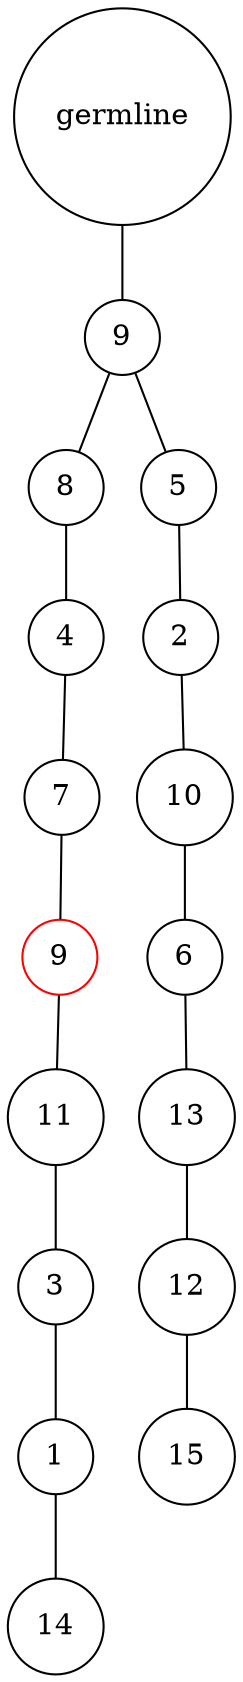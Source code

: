 graph {
	rankdir=UD;
	splines=line;
	node [shape=circle]
	"0x7f389b7151f0" [label="germline"];
	"0x7f389b715220" [label="9"];
	"0x7f389b7151f0" -- "0x7f389b715220" ;
	"0x7f389b715250" [label="8"];
	"0x7f389b715220" -- "0x7f389b715250" ;
	"0x7f389b715280" [label="4"];
	"0x7f389b715250" -- "0x7f389b715280" ;
	"0x7f389b7152b0" [label="7"];
	"0x7f389b715280" -- "0x7f389b7152b0" ;
	"0x7f389b7152e0" [label="9",color="red"];
	"0x7f389b7152b0" -- "0x7f389b7152e0" ;
	"0x7f389b715310" [label="11"];
	"0x7f389b7152e0" -- "0x7f389b715310" ;
	"0x7f389b715340" [label="3"];
	"0x7f389b715310" -- "0x7f389b715340" ;
	"0x7f389b715370" [label="1"];
	"0x7f389b715340" -- "0x7f389b715370" ;
	"0x7f389b7153a0" [label="14"];
	"0x7f389b715370" -- "0x7f389b7153a0" ;
	"0x7f389b7153d0" [label="5"];
	"0x7f389b715220" -- "0x7f389b7153d0" ;
	"0x7f389b715400" [label="2"];
	"0x7f389b7153d0" -- "0x7f389b715400" ;
	"0x7f389b715430" [label="10"];
	"0x7f389b715400" -- "0x7f389b715430" ;
	"0x7f389b715460" [label="6"];
	"0x7f389b715430" -- "0x7f389b715460" ;
	"0x7f389b715490" [label="13"];
	"0x7f389b715460" -- "0x7f389b715490" ;
	"0x7f389b7154c0" [label="12"];
	"0x7f389b715490" -- "0x7f389b7154c0" ;
	"0x7f389b7154f0" [label="15"];
	"0x7f389b7154c0" -- "0x7f389b7154f0" ;
}
